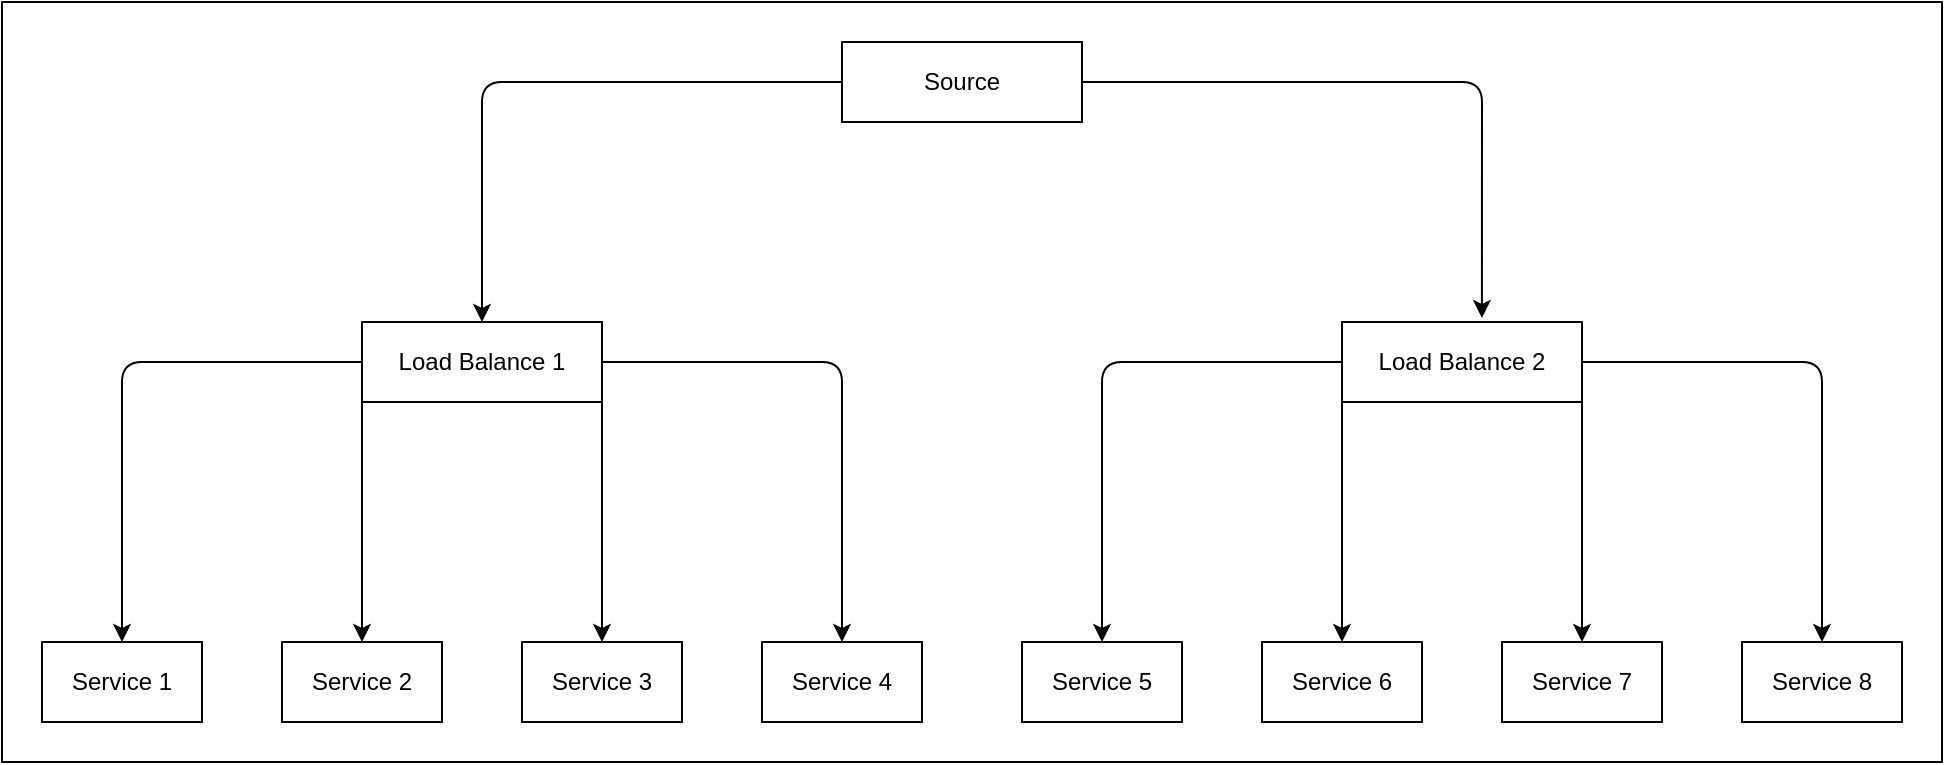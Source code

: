 <mxfile>
    <diagram id="mt497pO370uEOYEDW6oj" name="Page-1">
        <mxGraphModel dx="2136" dy="713" grid="1" gridSize="10" guides="1" tooltips="1" connect="1" arrows="1" fold="1" page="1" pageScale="1" pageWidth="850" pageHeight="1100" math="0" shadow="0">
            <root>
                <mxCell id="0"/>
                <mxCell id="1" parent="0"/>
                <mxCell id="39" value="" style="rounded=0;whiteSpace=wrap;html=1;" vertex="1" parent="1">
                    <mxGeometry x="-180" y="40" width="970" height="380" as="geometry"/>
                </mxCell>
                <mxCell id="26" style="edgeStyle=none;html=1;" edge="1" parent="1" source="2" target="3">
                    <mxGeometry relative="1" as="geometry">
                        <Array as="points">
                            <mxPoint x="60" y="80"/>
                        </Array>
                    </mxGeometry>
                </mxCell>
                <mxCell id="38" style="edgeStyle=none;html=1;entryX=0.583;entryY=-0.05;entryDx=0;entryDy=0;entryPerimeter=0;" edge="1" parent="1" source="2" target="32">
                    <mxGeometry relative="1" as="geometry">
                        <Array as="points">
                            <mxPoint x="560" y="80"/>
                        </Array>
                    </mxGeometry>
                </mxCell>
                <mxCell id="2" value="Source" style="html=1;whiteSpace=wrap;" parent="1" vertex="1">
                    <mxGeometry x="240" y="60" width="120" height="40" as="geometry"/>
                </mxCell>
                <mxCell id="22" style="edgeStyle=none;html=1;" edge="1" parent="1" source="3" target="10">
                    <mxGeometry relative="1" as="geometry">
                        <Array as="points">
                            <mxPoint x="-120" y="220"/>
                        </Array>
                    </mxGeometry>
                </mxCell>
                <mxCell id="23" style="edgeStyle=none;html=1;" edge="1" parent="1" source="3" target="12">
                    <mxGeometry relative="1" as="geometry">
                        <Array as="points">
                            <mxPoint y="230"/>
                        </Array>
                    </mxGeometry>
                </mxCell>
                <mxCell id="24" style="edgeStyle=none;html=1;entryX=0.5;entryY=0;entryDx=0;entryDy=0;" edge="1" parent="1" source="3" target="21">
                    <mxGeometry relative="1" as="geometry">
                        <Array as="points">
                            <mxPoint x="240" y="220"/>
                        </Array>
                    </mxGeometry>
                </mxCell>
                <mxCell id="25" style="edgeStyle=none;html=1;entryX=0.5;entryY=0;entryDx=0;entryDy=0;" edge="1" parent="1" source="3" target="20">
                    <mxGeometry relative="1" as="geometry">
                        <Array as="points">
                            <mxPoint x="120" y="240"/>
                        </Array>
                    </mxGeometry>
                </mxCell>
                <mxCell id="3" value="Load Balance 1" style="html=1;whiteSpace=wrap;" parent="1" vertex="1">
                    <mxGeometry y="200" width="120" height="40" as="geometry"/>
                </mxCell>
                <mxCell id="10" value="Service 1" style="html=1;whiteSpace=wrap;" parent="1" vertex="1">
                    <mxGeometry x="-160" y="360" width="80" height="40" as="geometry"/>
                </mxCell>
                <mxCell id="12" value="Service 2" style="html=1;whiteSpace=wrap;" parent="1" vertex="1">
                    <mxGeometry x="-40" y="360" width="80" height="40" as="geometry"/>
                </mxCell>
                <mxCell id="20" value="Service 3" style="html=1;whiteSpace=wrap;" vertex="1" parent="1">
                    <mxGeometry x="80" y="360" width="80" height="40" as="geometry"/>
                </mxCell>
                <mxCell id="21" value="Service 4" style="html=1;whiteSpace=wrap;" vertex="1" parent="1">
                    <mxGeometry x="200" y="360" width="80" height="40" as="geometry"/>
                </mxCell>
                <mxCell id="28" style="edgeStyle=none;html=1;" edge="1" parent="1" source="32" target="33">
                    <mxGeometry relative="1" as="geometry">
                        <Array as="points">
                            <mxPoint x="370" y="220"/>
                        </Array>
                    </mxGeometry>
                </mxCell>
                <mxCell id="29" style="edgeStyle=none;html=1;" edge="1" parent="1" source="32" target="34">
                    <mxGeometry relative="1" as="geometry">
                        <Array as="points">
                            <mxPoint x="490" y="230"/>
                        </Array>
                    </mxGeometry>
                </mxCell>
                <mxCell id="30" style="edgeStyle=none;html=1;entryX=0.5;entryY=0;entryDx=0;entryDy=0;" edge="1" parent="1" source="32" target="36">
                    <mxGeometry relative="1" as="geometry">
                        <Array as="points">
                            <mxPoint x="730" y="220"/>
                        </Array>
                    </mxGeometry>
                </mxCell>
                <mxCell id="31" style="edgeStyle=none;html=1;entryX=0.5;entryY=0;entryDx=0;entryDy=0;" edge="1" parent="1" source="32" target="35">
                    <mxGeometry relative="1" as="geometry">
                        <Array as="points">
                            <mxPoint x="610" y="240"/>
                        </Array>
                    </mxGeometry>
                </mxCell>
                <mxCell id="32" value="Load Balance 2" style="html=1;whiteSpace=wrap;" vertex="1" parent="1">
                    <mxGeometry x="490" y="200" width="120" height="40" as="geometry"/>
                </mxCell>
                <mxCell id="33" value="Service 5" style="html=1;whiteSpace=wrap;" vertex="1" parent="1">
                    <mxGeometry x="330" y="360" width="80" height="40" as="geometry"/>
                </mxCell>
                <mxCell id="34" value="Service 6" style="html=1;whiteSpace=wrap;" vertex="1" parent="1">
                    <mxGeometry x="450" y="360" width="80" height="40" as="geometry"/>
                </mxCell>
                <mxCell id="35" value="Service 7" style="html=1;whiteSpace=wrap;" vertex="1" parent="1">
                    <mxGeometry x="570" y="360" width="80" height="40" as="geometry"/>
                </mxCell>
                <mxCell id="36" value="Service 8" style="html=1;whiteSpace=wrap;" vertex="1" parent="1">
                    <mxGeometry x="690" y="360" width="80" height="40" as="geometry"/>
                </mxCell>
            </root>
        </mxGraphModel>
    </diagram>
</mxfile>